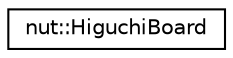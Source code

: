 digraph "クラス階層図"
{
 // LATEX_PDF_SIZE
  edge [fontname="Helvetica",fontsize="10",labelfontname="Helvetica",labelfontsize="10"];
  node [fontname="Helvetica",fontsize="10",shape=record];
  rankdir="LR";
  Node0 [label="nut::HiguchiBoard",height=0.2,width=0.4,color="black", fillcolor="white", style="filled",URL="$de/d8a/classnut_1_1_higuchi_board.html",tooltip="電源制御基板\"樋口\"クラス"];
}
